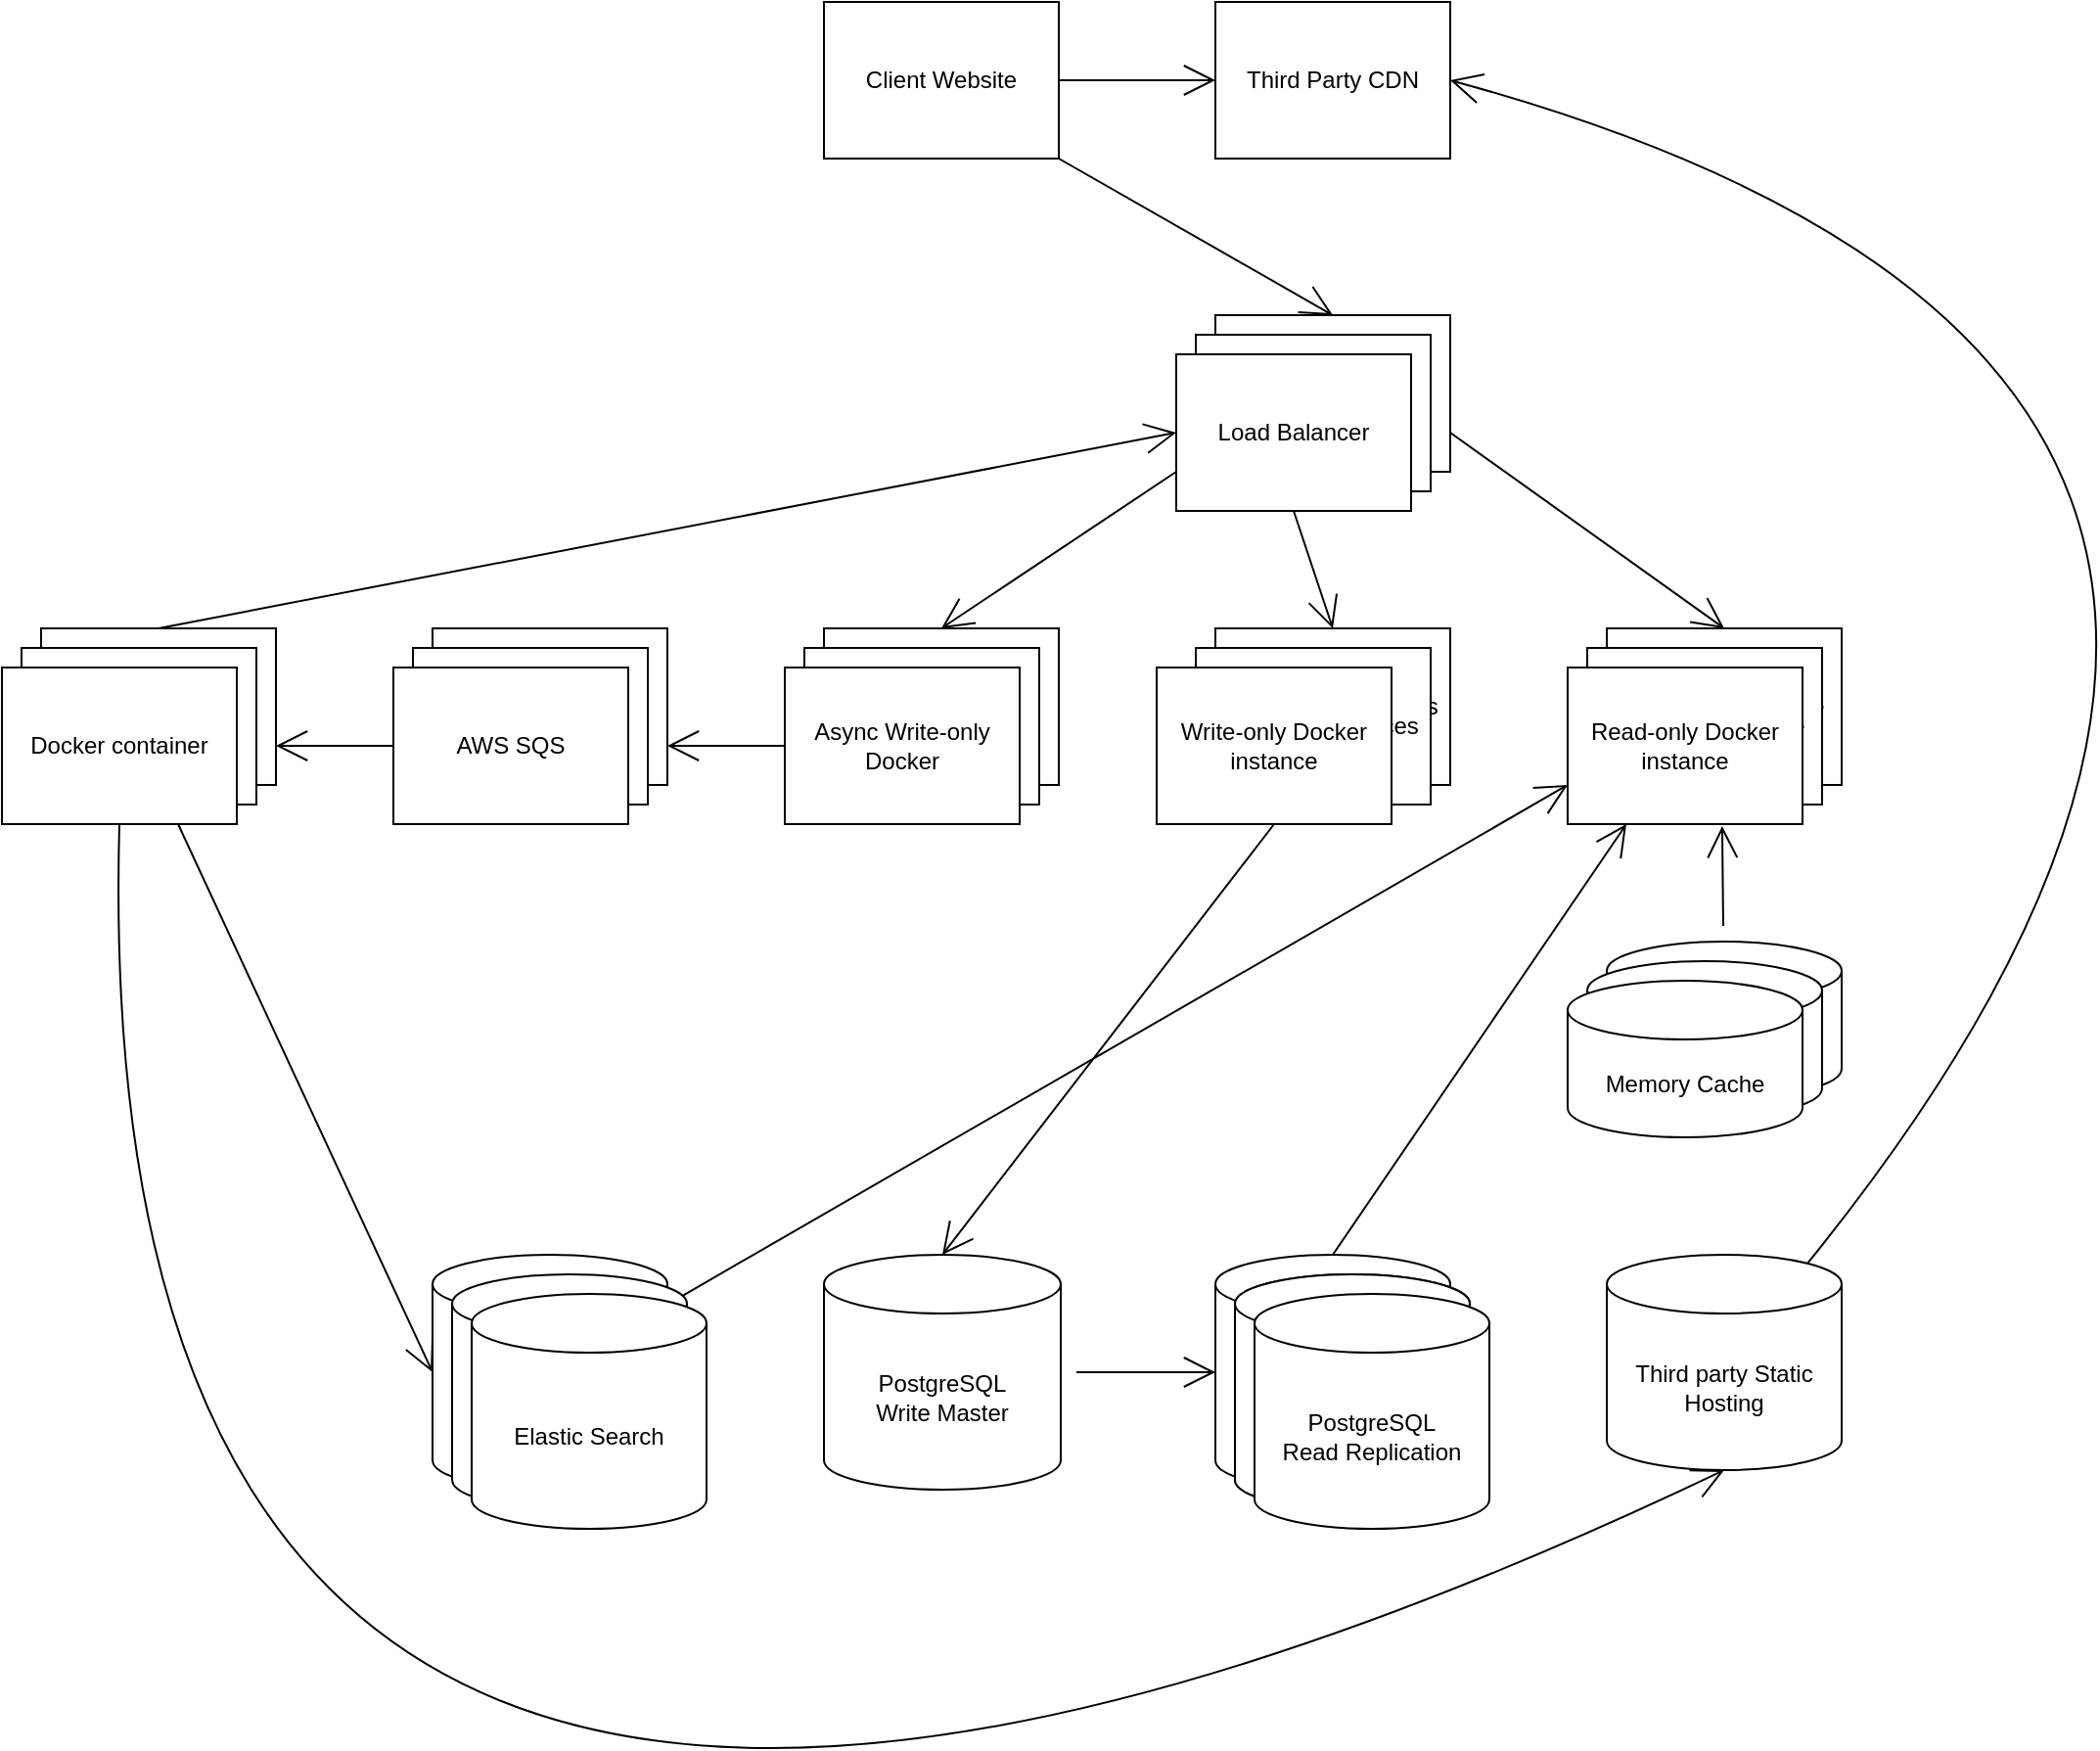 <mxfile version="15.3.5" type="google"><diagram id="PiBFy0KD8jAjLR3azrux" name="Page-1"><mxGraphModel dx="2253" dy="801" grid="1" gridSize="10" guides="1" tooltips="1" connect="1" arrows="1" fold="1" page="1" pageScale="1" pageWidth="827" pageHeight="1169" math="0" shadow="0"><root><mxCell id="0"/><mxCell id="1" parent="0"/><mxCell id="rpreqbDKX6DuPdXubUxW-1" style="edgeStyle=none;curved=1;rounded=0;orthogonalLoop=1;jettySize=auto;html=1;entryX=0.5;entryY=0;entryDx=0;entryDy=0;endArrow=open;startSize=14;endSize=14;sourcePerimeterSpacing=8;targetPerimeterSpacing=8;" parent="1" target="rpreqbDKX6DuPdXubUxW-7" edge="1"><mxGeometry relative="1" as="geometry"><mxPoint x="160" y="120" as="sourcePoint"/></mxGeometry></mxCell><mxCell id="rpreqbDKX6DuPdXubUxW-2" style="edgeStyle=none;curved=1;rounded=0;orthogonalLoop=1;jettySize=auto;html=1;entryX=0;entryY=0.5;entryDx=0;entryDy=0;endArrow=open;startSize=14;endSize=14;sourcePerimeterSpacing=8;targetPerimeterSpacing=8;" parent="1" target="rpreqbDKX6DuPdXubUxW-4" edge="1"><mxGeometry relative="1" as="geometry"><mxPoint x="160" y="80" as="sourcePoint"/></mxGeometry></mxCell><mxCell id="rpreqbDKX6DuPdXubUxW-3" value="Client Website" style="rounded=0;whiteSpace=wrap;html=1;hachureGap=4;pointerEvents=0;" parent="1" vertex="1"><mxGeometry x="40" y="40" width="120" height="80" as="geometry"/></mxCell><mxCell id="rpreqbDKX6DuPdXubUxW-4" value="Third Party CDN" style="rounded=0;whiteSpace=wrap;html=1;hachureGap=4;pointerEvents=0;" parent="1" vertex="1"><mxGeometry x="240" y="40" width="120" height="80" as="geometry"/></mxCell><mxCell id="rpreqbDKX6DuPdXubUxW-5" style="edgeStyle=none;curved=1;rounded=0;orthogonalLoop=1;jettySize=auto;html=1;exitX=1;exitY=0.75;exitDx=0;exitDy=0;entryX=0.5;entryY=0;entryDx=0;entryDy=0;endArrow=open;startSize=14;endSize=14;sourcePerimeterSpacing=8;targetPerimeterSpacing=8;" parent="1" source="rpreqbDKX6DuPdXubUxW-7" target="rpreqbDKX6DuPdXubUxW-13" edge="1"><mxGeometry relative="1" as="geometry"/></mxCell><mxCell id="rpreqbDKX6DuPdXubUxW-7" value="Load Balancer" style="rounded=0;whiteSpace=wrap;html=1;hachureGap=4;pointerEvents=0;" parent="1" vertex="1"><mxGeometry x="240" y="200" width="120" height="80" as="geometry"/></mxCell><mxCell id="rpreqbDKX6DuPdXubUxW-8" value="Load Balancer" style="rounded=0;whiteSpace=wrap;html=1;hachureGap=4;pointerEvents=0;" parent="1" vertex="1"><mxGeometry x="230" y="210" width="120" height="80" as="geometry"/></mxCell><mxCell id="rpreqbDKX6DuPdXubUxW-9" style="edgeStyle=none;curved=1;rounded=0;orthogonalLoop=1;jettySize=auto;html=1;entryX=0.5;entryY=0;entryDx=0;entryDy=0;endArrow=open;startSize=14;endSize=14;sourcePerimeterSpacing=8;targetPerimeterSpacing=8;exitX=0.5;exitY=1;exitDx=0;exitDy=0;" parent="1" source="rpreqbDKX6DuPdXubUxW-11" target="rpreqbDKX6DuPdXubUxW-16" edge="1"><mxGeometry relative="1" as="geometry"/></mxCell><mxCell id="rpreqbDKX6DuPdXubUxW-11" value="Load Balancer" style="rounded=0;whiteSpace=wrap;html=1;hachureGap=4;pointerEvents=0;" parent="1" vertex="1"><mxGeometry x="220" y="220" width="120" height="80" as="geometry"/></mxCell><mxCell id="rpreqbDKX6DuPdXubUxW-13" value="Read-only instance" style="rounded=0;whiteSpace=wrap;html=1;hachureGap=4;pointerEvents=0;" parent="1" vertex="1"><mxGeometry x="440" y="360" width="120" height="80" as="geometry"/></mxCell><mxCell id="rpreqbDKX6DuPdXubUxW-14" style="edgeStyle=none;curved=1;rounded=0;orthogonalLoop=1;jettySize=auto;html=1;entryX=0.5;entryY=0;entryDx=0;entryDy=0;entryPerimeter=0;endArrow=open;startSize=14;endSize=14;sourcePerimeterSpacing=8;targetPerimeterSpacing=8;exitX=0.5;exitY=1;exitDx=0;exitDy=0;" parent="1" source="rpreqbDKX6DuPdXubUxW-55" target="rpreqbDKX6DuPdXubUxW-28" edge="1"><mxGeometry relative="1" as="geometry"/></mxCell><mxCell id="rpreqbDKX6DuPdXubUxW-16" value="Write-only instances" style="rounded=0;whiteSpace=wrap;html=1;hachureGap=4;pointerEvents=0;" parent="1" vertex="1"><mxGeometry x="240" y="360" width="120" height="80" as="geometry"/></mxCell><mxCell id="rpreqbDKX6DuPdXubUxW-25" style="edgeStyle=none;curved=1;rounded=0;orthogonalLoop=1;jettySize=auto;html=1;entryX=0;entryY=0.75;entryDx=0;entryDy=0;endArrow=open;startSize=14;endSize=14;sourcePerimeterSpacing=8;targetPerimeterSpacing=8;" parent="1" source="rpreqbDKX6DuPdXubUxW-26" target="rpreqbDKX6DuPdXubUxW-35" edge="1"><mxGeometry relative="1" as="geometry"/></mxCell><mxCell id="rpreqbDKX6DuPdXubUxW-26" value="Elastic Search" style="shape=cylinder3;whiteSpace=wrap;html=1;boundedLbl=1;backgroundOutline=1;size=15;hachureGap=4;pointerEvents=0;" parent="1" vertex="1"><mxGeometry x="-160" y="680" width="120" height="120" as="geometry"/></mxCell><mxCell id="rpreqbDKX6DuPdXubUxW-27" style="edgeStyle=none;curved=1;rounded=0;orthogonalLoop=1;jettySize=auto;html=1;entryX=0;entryY=0.5;entryDx=0;entryDy=0;entryPerimeter=0;endArrow=open;startSize=14;endSize=14;sourcePerimeterSpacing=8;targetPerimeterSpacing=8;" parent="1" source="rpreqbDKX6DuPdXubUxW-28" target="rpreqbDKX6DuPdXubUxW-30" edge="1"><mxGeometry relative="1" as="geometry"/></mxCell><mxCell id="rpreqbDKX6DuPdXubUxW-28" value="PostgreSQL&lt;br&gt;Write Master" style="shape=cylinder3;whiteSpace=wrap;html=1;boundedLbl=1;backgroundOutline=1;size=15;hachureGap=4;pointerEvents=0;" parent="1" vertex="1"><mxGeometry x="40" y="680" width="121" height="120" as="geometry"/></mxCell><mxCell id="rpreqbDKX6DuPdXubUxW-29" style="edgeStyle=none;curved=1;rounded=0;orthogonalLoop=1;jettySize=auto;html=1;entryX=0.25;entryY=1;entryDx=0;entryDy=0;endArrow=open;startSize=14;endSize=14;sourcePerimeterSpacing=8;targetPerimeterSpacing=8;exitX=0.5;exitY=0;exitDx=0;exitDy=0;exitPerimeter=0;" parent="1" source="rpreqbDKX6DuPdXubUxW-30" target="rpreqbDKX6DuPdXubUxW-35" edge="1"><mxGeometry relative="1" as="geometry"/></mxCell><mxCell id="rpreqbDKX6DuPdXubUxW-30" value="PostgreSQL&lt;br&gt;Read Replication" style="shape=cylinder3;whiteSpace=wrap;html=1;boundedLbl=1;backgroundOutline=1;size=15;hachureGap=4;pointerEvents=0;" parent="1" vertex="1"><mxGeometry x="240" y="680" width="120" height="120" as="geometry"/></mxCell><mxCell id="rpreqbDKX6DuPdXubUxW-31" value="PostgreSQL&lt;br&gt;Read Replication" style="shape=cylinder3;whiteSpace=wrap;html=1;boundedLbl=1;backgroundOutline=1;size=15;hachureGap=4;pointerEvents=0;" parent="1" vertex="1"><mxGeometry x="250" y="690" width="120" height="120" as="geometry"/></mxCell><mxCell id="rpreqbDKX6DuPdXubUxW-32" value="PostgreSQL&lt;br&gt;Read Replication" style="shape=cylinder3;whiteSpace=wrap;html=1;boundedLbl=1;backgroundOutline=1;size=15;hachureGap=4;pointerEvents=0;" parent="1" vertex="1"><mxGeometry x="250" y="690" width="120" height="120" as="geometry"/></mxCell><mxCell id="rpreqbDKX6DuPdXubUxW-33" value="PostgreSQL&lt;br&gt;Read Replication" style="shape=cylinder3;whiteSpace=wrap;html=1;boundedLbl=1;backgroundOutline=1;size=15;hachureGap=4;pointerEvents=0;" parent="1" vertex="1"><mxGeometry x="260" y="700" width="120" height="120" as="geometry"/></mxCell><mxCell id="rpreqbDKX6DuPdXubUxW-34" value="Read-only instance" style="rounded=0;whiteSpace=wrap;html=1;hachureGap=4;pointerEvents=0;" parent="1" vertex="1"><mxGeometry x="430" y="370" width="120" height="80" as="geometry"/></mxCell><mxCell id="rpreqbDKX6DuPdXubUxW-35" value="Read-only Docker instance" style="rounded=0;whiteSpace=wrap;html=1;hachureGap=4;pointerEvents=0;" parent="1" vertex="1"><mxGeometry x="420" y="380" width="120" height="80" as="geometry"/></mxCell><mxCell id="rpreqbDKX6DuPdXubUxW-36" style="edgeStyle=none;curved=1;rounded=0;orthogonalLoop=1;jettySize=auto;html=1;entryX=1;entryY=0.5;entryDx=0;entryDy=0;endArrow=open;startSize=14;endSize=14;sourcePerimeterSpacing=8;targetPerimeterSpacing=8;exitX=0.855;exitY=0;exitDx=0;exitDy=4.35;exitPerimeter=0;" parent="1" source="rpreqbDKX6DuPdXubUxW-37" target="rpreqbDKX6DuPdXubUxW-4" edge="1"><mxGeometry relative="1" as="geometry"><Array as="points"><mxPoint x="910" y="230"/></Array></mxGeometry></mxCell><mxCell id="rpreqbDKX6DuPdXubUxW-37" value="Third party Static Hosting" style="shape=cylinder3;whiteSpace=wrap;html=1;boundedLbl=1;backgroundOutline=1;size=15;hachureGap=4;pointerEvents=0;" parent="1" vertex="1"><mxGeometry x="440" y="680" width="120" height="110" as="geometry"/></mxCell><mxCell id="rpreqbDKX6DuPdXubUxW-45" style="edgeStyle=none;curved=1;rounded=0;orthogonalLoop=1;jettySize=auto;html=1;entryX=0.658;entryY=1.013;entryDx=0;entryDy=0;entryPerimeter=0;endArrow=open;startSize=14;endSize=14;sourcePerimeterSpacing=8;targetPerimeterSpacing=8;" parent="1" source="rpreqbDKX6DuPdXubUxW-46" target="rpreqbDKX6DuPdXubUxW-35" edge="1"><mxGeometry relative="1" as="geometry"/></mxCell><mxCell id="rpreqbDKX6DuPdXubUxW-46" value="Memory Cache" style="shape=cylinder3;whiteSpace=wrap;html=1;boundedLbl=1;backgroundOutline=1;size=15;hachureGap=4;pointerEvents=0;" parent="1" vertex="1"><mxGeometry x="440" y="520" width="120" height="80" as="geometry"/></mxCell><mxCell id="rpreqbDKX6DuPdXubUxW-47" value="Memory Cache" style="shape=cylinder3;whiteSpace=wrap;html=1;boundedLbl=1;backgroundOutline=1;size=15;hachureGap=4;pointerEvents=0;" parent="1" vertex="1"><mxGeometry x="430" y="530" width="120" height="80" as="geometry"/></mxCell><mxCell id="rpreqbDKX6DuPdXubUxW-48" value="Memory Cache" style="shape=cylinder3;whiteSpace=wrap;html=1;boundedLbl=1;backgroundOutline=1;size=15;hachureGap=4;pointerEvents=0;" parent="1" vertex="1"><mxGeometry x="420" y="540" width="120" height="80" as="geometry"/></mxCell><mxCell id="rpreqbDKX6DuPdXubUxW-52" value="Elastic Search" style="shape=cylinder3;whiteSpace=wrap;html=1;boundedLbl=1;backgroundOutline=1;size=15;hachureGap=4;pointerEvents=0;" parent="1" vertex="1"><mxGeometry x="-150" y="690" width="120" height="120" as="geometry"/></mxCell><mxCell id="rpreqbDKX6DuPdXubUxW-53" value="Elastic Search" style="shape=cylinder3;whiteSpace=wrap;html=1;boundedLbl=1;backgroundOutline=1;size=15;hachureGap=4;pointerEvents=0;" parent="1" vertex="1"><mxGeometry x="-140" y="700" width="120" height="120" as="geometry"/></mxCell><mxCell id="rpreqbDKX6DuPdXubUxW-54" value="Write-only instances" style="rounded=0;whiteSpace=wrap;html=1;hachureGap=4;pointerEvents=0;" parent="1" vertex="1"><mxGeometry x="230" y="370" width="120" height="80" as="geometry"/></mxCell><mxCell id="rpreqbDKX6DuPdXubUxW-55" value="Write-only Docker instance" style="rounded=0;whiteSpace=wrap;html=1;hachureGap=4;pointerEvents=0;" parent="1" vertex="1"><mxGeometry x="210" y="380" width="120" height="80" as="geometry"/></mxCell><mxCell id="rpreqbDKX6DuPdXubUxW-63" value="Async Write-only Instances" style="rounded=0;whiteSpace=wrap;html=1;hachureGap=4;pointerEvents=0;" parent="1" vertex="1"><mxGeometry x="40" y="360" width="120" height="80" as="geometry"/></mxCell><mxCell id="rpreqbDKX6DuPdXubUxW-64" value="Queue" style="rounded=0;whiteSpace=wrap;html=1;hachureGap=4;pointerEvents=0;" parent="1" vertex="1"><mxGeometry x="-160" y="360" width="120" height="80" as="geometry"/></mxCell><mxCell id="rpreqbDKX6DuPdXubUxW-65" value="Service Worker" style="rounded=0;whiteSpace=wrap;html=1;hachureGap=4;pointerEvents=0;" parent="1" vertex="1"><mxGeometry x="-360" y="360" width="120" height="80" as="geometry"/></mxCell><mxCell id="rpreqbDKX6DuPdXubUxW-66" value="Async Write-only Instances" style="rounded=0;whiteSpace=wrap;html=1;hachureGap=4;pointerEvents=0;" parent="1" vertex="1"><mxGeometry x="30" y="370" width="120" height="80" as="geometry"/></mxCell><mxCell id="rpreqbDKX6DuPdXubUxW-67" value="Service Worker" style="rounded=0;whiteSpace=wrap;html=1;hachureGap=4;pointerEvents=0;" parent="1" vertex="1"><mxGeometry x="-370" y="370" width="120" height="80" as="geometry"/></mxCell><mxCell id="rpreqbDKX6DuPdXubUxW-68" value="Docker container" style="rounded=0;whiteSpace=wrap;html=1;hachureGap=4;pointerEvents=0;" parent="1" vertex="1"><mxGeometry x="-380" y="380" width="120" height="80" as="geometry"/></mxCell><mxCell id="rpreqbDKX6DuPdXubUxW-69" style="edgeStyle=none;curved=1;rounded=0;orthogonalLoop=1;jettySize=auto;html=1;entryX=1;entryY=0.75;entryDx=0;entryDy=0;endArrow=open;startSize=14;endSize=14;sourcePerimeterSpacing=8;targetPerimeterSpacing=8;exitX=0;exitY=0.5;exitDx=0;exitDy=0;" parent="1" source="rpreqbDKX6DuPdXubUxW-70" target="rpreqbDKX6DuPdXubUxW-64" edge="1"><mxGeometry relative="1" as="geometry"/></mxCell><mxCell id="rpreqbDKX6DuPdXubUxW-70" value="Async Write-only Docker" style="rounded=0;whiteSpace=wrap;html=1;hachureGap=4;pointerEvents=0;" parent="1" vertex="1"><mxGeometry x="20" y="380" width="120" height="80" as="geometry"/></mxCell><mxCell id="rpreqbDKX6DuPdXubUxW-71" value="Queue" style="rounded=0;whiteSpace=wrap;html=1;hachureGap=4;pointerEvents=0;" parent="1" vertex="1"><mxGeometry x="-170" y="370" width="120" height="80" as="geometry"/></mxCell><mxCell id="rpreqbDKX6DuPdXubUxW-72" style="edgeStyle=none;curved=1;rounded=0;orthogonalLoop=1;jettySize=auto;html=1;entryX=1;entryY=0.75;entryDx=0;entryDy=0;endArrow=open;startSize=14;endSize=14;sourcePerimeterSpacing=8;targetPerimeterSpacing=8;exitX=0;exitY=0.5;exitDx=0;exitDy=0;" parent="1" source="rpreqbDKX6DuPdXubUxW-73" target="rpreqbDKX6DuPdXubUxW-65" edge="1"><mxGeometry relative="1" as="geometry"/></mxCell><mxCell id="rpreqbDKX6DuPdXubUxW-73" value="AWS SQS" style="rounded=0;whiteSpace=wrap;html=1;hachureGap=4;pointerEvents=0;" parent="1" vertex="1"><mxGeometry x="-180" y="380" width="120" height="80" as="geometry"/></mxCell><mxCell id="rpreqbDKX6DuPdXubUxW-74" style="edgeStyle=none;curved=1;rounded=0;orthogonalLoop=1;jettySize=auto;html=1;entryX=0.5;entryY=0;entryDx=0;entryDy=0;endArrow=open;startSize=14;endSize=14;sourcePerimeterSpacing=8;targetPerimeterSpacing=8;exitX=0;exitY=0.75;exitDx=0;exitDy=0;" parent="1" edge="1" source="rpreqbDKX6DuPdXubUxW-11"><mxGeometry relative="1" as="geometry"><mxPoint x="212" y="297.778" as="sourcePoint"/><mxPoint x="100" y="360" as="targetPoint"/></mxGeometry></mxCell><mxCell id="rpreqbDKX6DuPdXubUxW-75" style="edgeStyle=none;curved=1;rounded=0;orthogonalLoop=1;jettySize=auto;html=1;entryX=0;entryY=0.5;entryDx=0;entryDy=0;endArrow=open;startSize=14;endSize=14;sourcePerimeterSpacing=8;targetPerimeterSpacing=8;exitX=0.5;exitY=0;exitDx=0;exitDy=0;" parent="1" edge="1"><mxGeometry relative="1" as="geometry"><mxPoint x="-300" y="360" as="sourcePoint"/><mxPoint x="220" y="260" as="targetPoint"/></mxGeometry></mxCell><mxCell id="rpreqbDKX6DuPdXubUxW-76" style="edgeStyle=none;curved=1;rounded=0;orthogonalLoop=1;jettySize=auto;html=1;entryX=0;entryY=0.5;entryDx=0;entryDy=0;entryPerimeter=0;endArrow=open;startSize=14;endSize=14;sourcePerimeterSpacing=8;targetPerimeterSpacing=8;exitX=0.75;exitY=1;exitDx=0;exitDy=0;" parent="1" edge="1"><mxGeometry relative="1" as="geometry"><mxPoint x="-290" y="460" as="sourcePoint"/><mxPoint x="-160" y="740" as="targetPoint"/></mxGeometry></mxCell><mxCell id="rpreqbDKX6DuPdXubUxW-77" style="edgeStyle=none;curved=1;rounded=0;orthogonalLoop=1;jettySize=auto;html=1;entryX=0.5;entryY=1;entryDx=0;entryDy=0;entryPerimeter=0;endArrow=open;startSize=14;endSize=14;sourcePerimeterSpacing=8;targetPerimeterSpacing=8;exitX=0.5;exitY=1;exitDx=0;exitDy=0;" parent="1" edge="1"><mxGeometry relative="1" as="geometry"><Array as="points"><mxPoint x="-340" y="1190"/></Array><mxPoint x="-320" y="460" as="sourcePoint"/><mxPoint x="500" y="790" as="targetPoint"/></mxGeometry></mxCell></root></mxGraphModel></diagram></mxfile>
